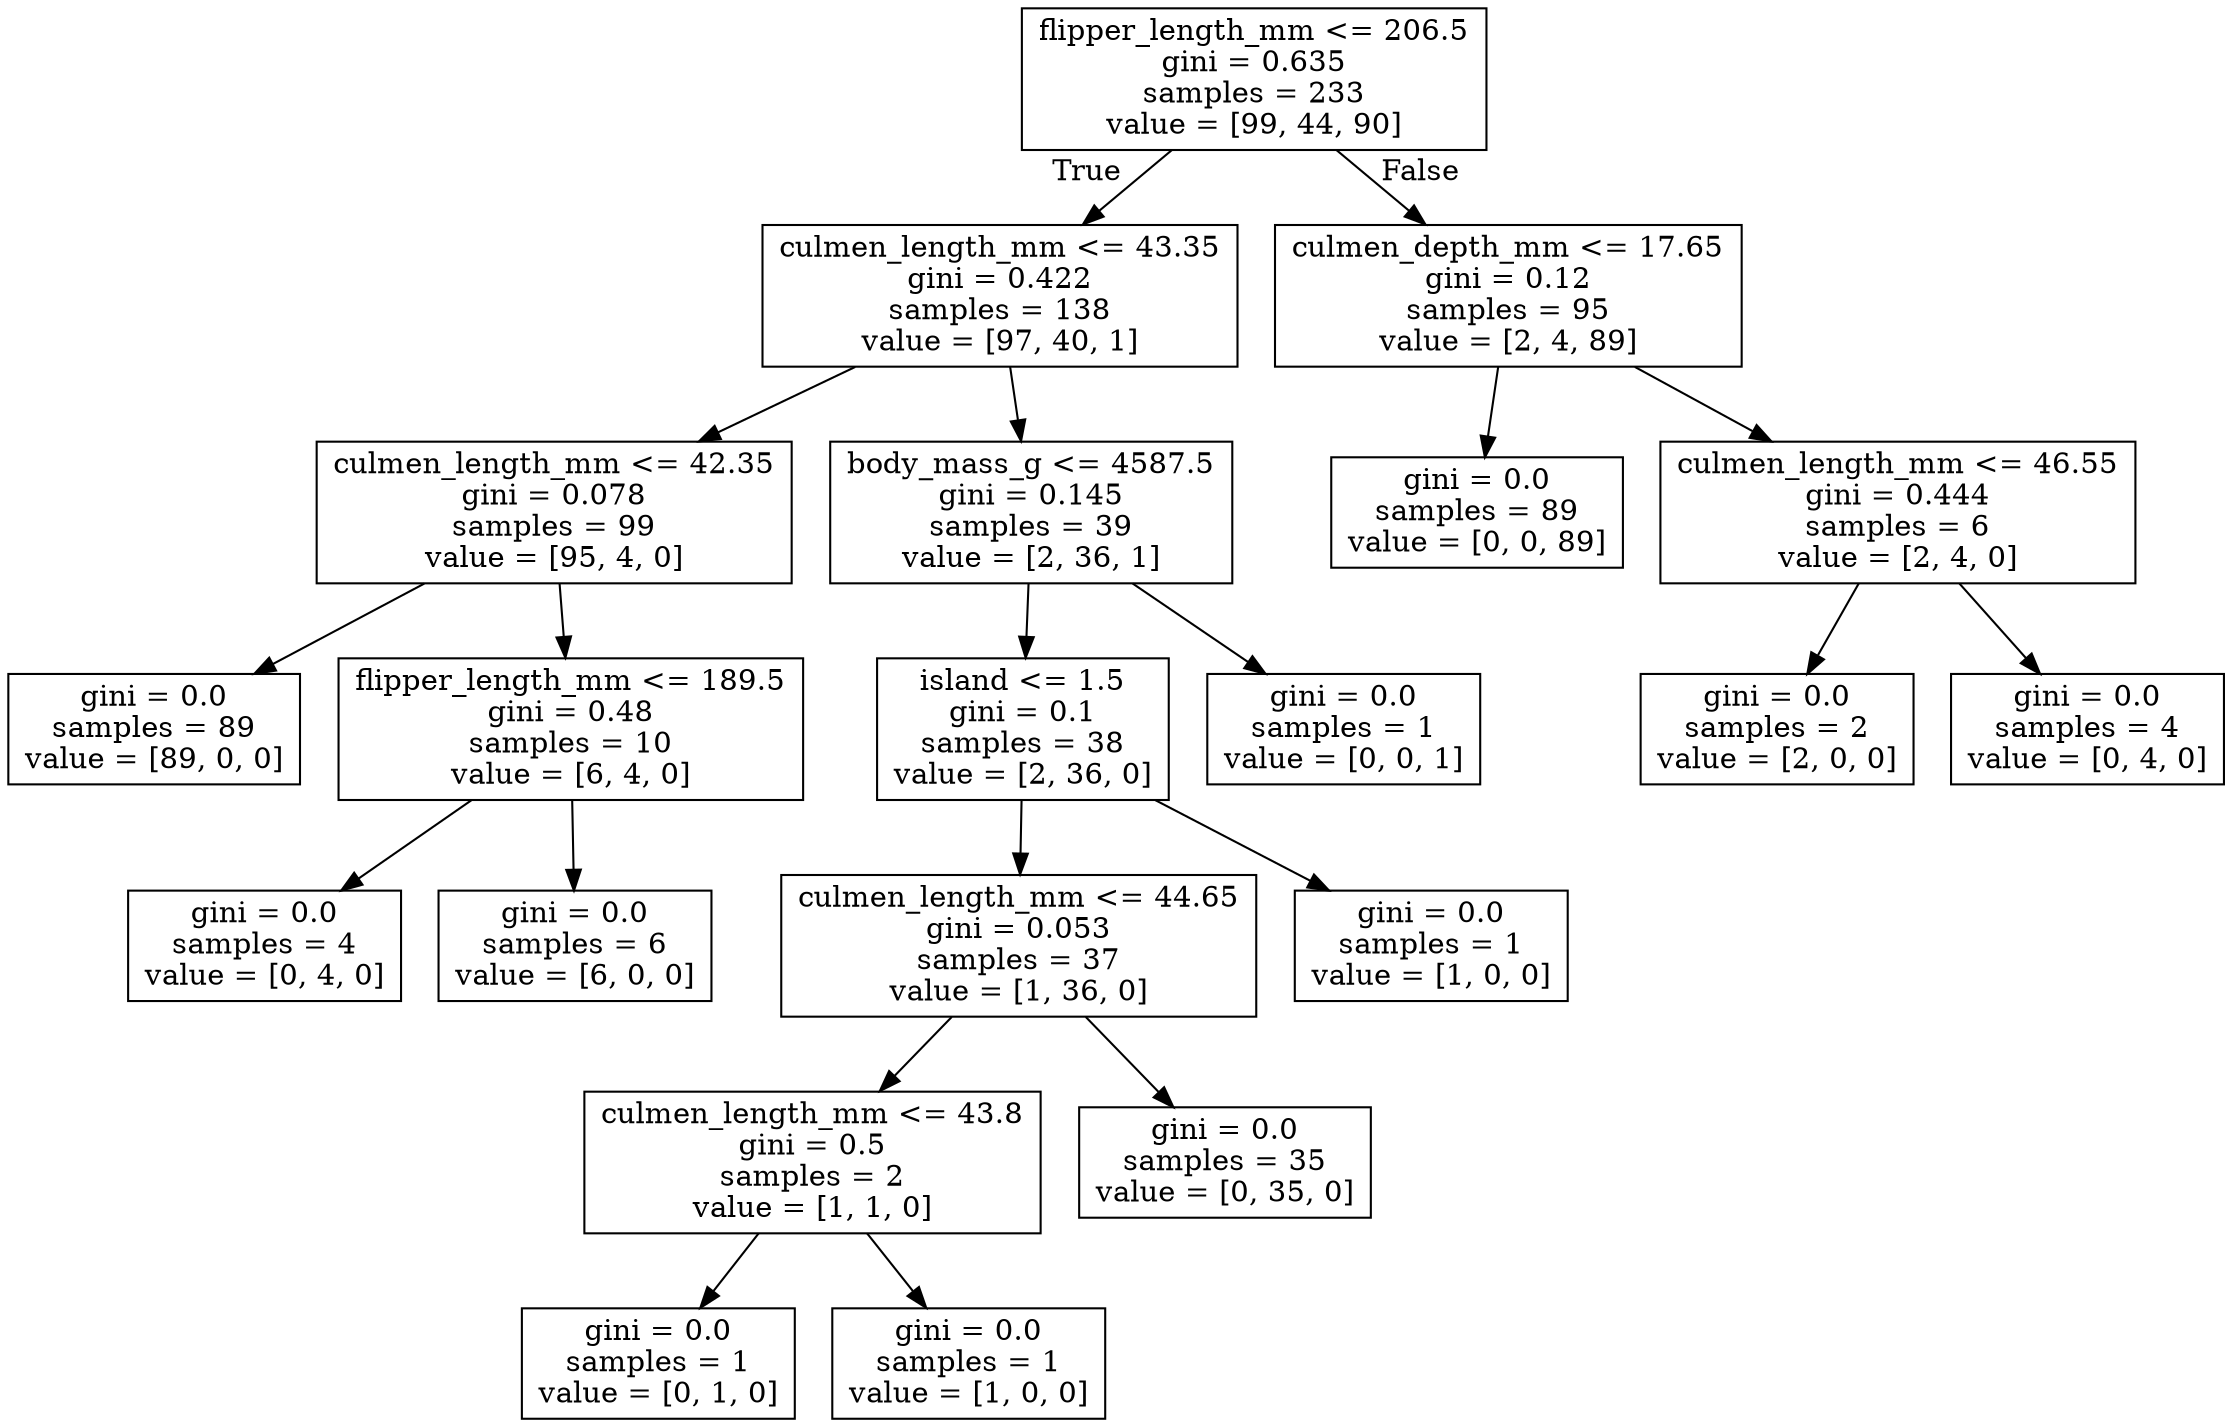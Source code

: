 digraph Tree {
node [shape=box] ;
0 [label="flipper_length_mm <= 206.5\ngini = 0.635\nsamples = 233\nvalue = [99, 44, 90]"] ;
1 [label="culmen_length_mm <= 43.35\ngini = 0.422\nsamples = 138\nvalue = [97, 40, 1]"] ;
0 -> 1 [labeldistance=2.5, labelangle=45, headlabel="True"] ;
2 [label="culmen_length_mm <= 42.35\ngini = 0.078\nsamples = 99\nvalue = [95, 4, 0]"] ;
1 -> 2 ;
3 [label="gini = 0.0\nsamples = 89\nvalue = [89, 0, 0]"] ;
2 -> 3 ;
4 [label="flipper_length_mm <= 189.5\ngini = 0.48\nsamples = 10\nvalue = [6, 4, 0]"] ;
2 -> 4 ;
5 [label="gini = 0.0\nsamples = 4\nvalue = [0, 4, 0]"] ;
4 -> 5 ;
6 [label="gini = 0.0\nsamples = 6\nvalue = [6, 0, 0]"] ;
4 -> 6 ;
7 [label="body_mass_g <= 4587.5\ngini = 0.145\nsamples = 39\nvalue = [2, 36, 1]"] ;
1 -> 7 ;
8 [label="island <= 1.5\ngini = 0.1\nsamples = 38\nvalue = [2, 36, 0]"] ;
7 -> 8 ;
9 [label="culmen_length_mm <= 44.65\ngini = 0.053\nsamples = 37\nvalue = [1, 36, 0]"] ;
8 -> 9 ;
10 [label="culmen_length_mm <= 43.8\ngini = 0.5\nsamples = 2\nvalue = [1, 1, 0]"] ;
9 -> 10 ;
11 [label="gini = 0.0\nsamples = 1\nvalue = [0, 1, 0]"] ;
10 -> 11 ;
12 [label="gini = 0.0\nsamples = 1\nvalue = [1, 0, 0]"] ;
10 -> 12 ;
13 [label="gini = 0.0\nsamples = 35\nvalue = [0, 35, 0]"] ;
9 -> 13 ;
14 [label="gini = 0.0\nsamples = 1\nvalue = [1, 0, 0]"] ;
8 -> 14 ;
15 [label="gini = 0.0\nsamples = 1\nvalue = [0, 0, 1]"] ;
7 -> 15 ;
16 [label="culmen_depth_mm <= 17.65\ngini = 0.12\nsamples = 95\nvalue = [2, 4, 89]"] ;
0 -> 16 [labeldistance=2.5, labelangle=-45, headlabel="False"] ;
17 [label="gini = 0.0\nsamples = 89\nvalue = [0, 0, 89]"] ;
16 -> 17 ;
18 [label="culmen_length_mm <= 46.55\ngini = 0.444\nsamples = 6\nvalue = [2, 4, 0]"] ;
16 -> 18 ;
19 [label="gini = 0.0\nsamples = 2\nvalue = [2, 0, 0]"] ;
18 -> 19 ;
20 [label="gini = 0.0\nsamples = 4\nvalue = [0, 4, 0]"] ;
18 -> 20 ;
}